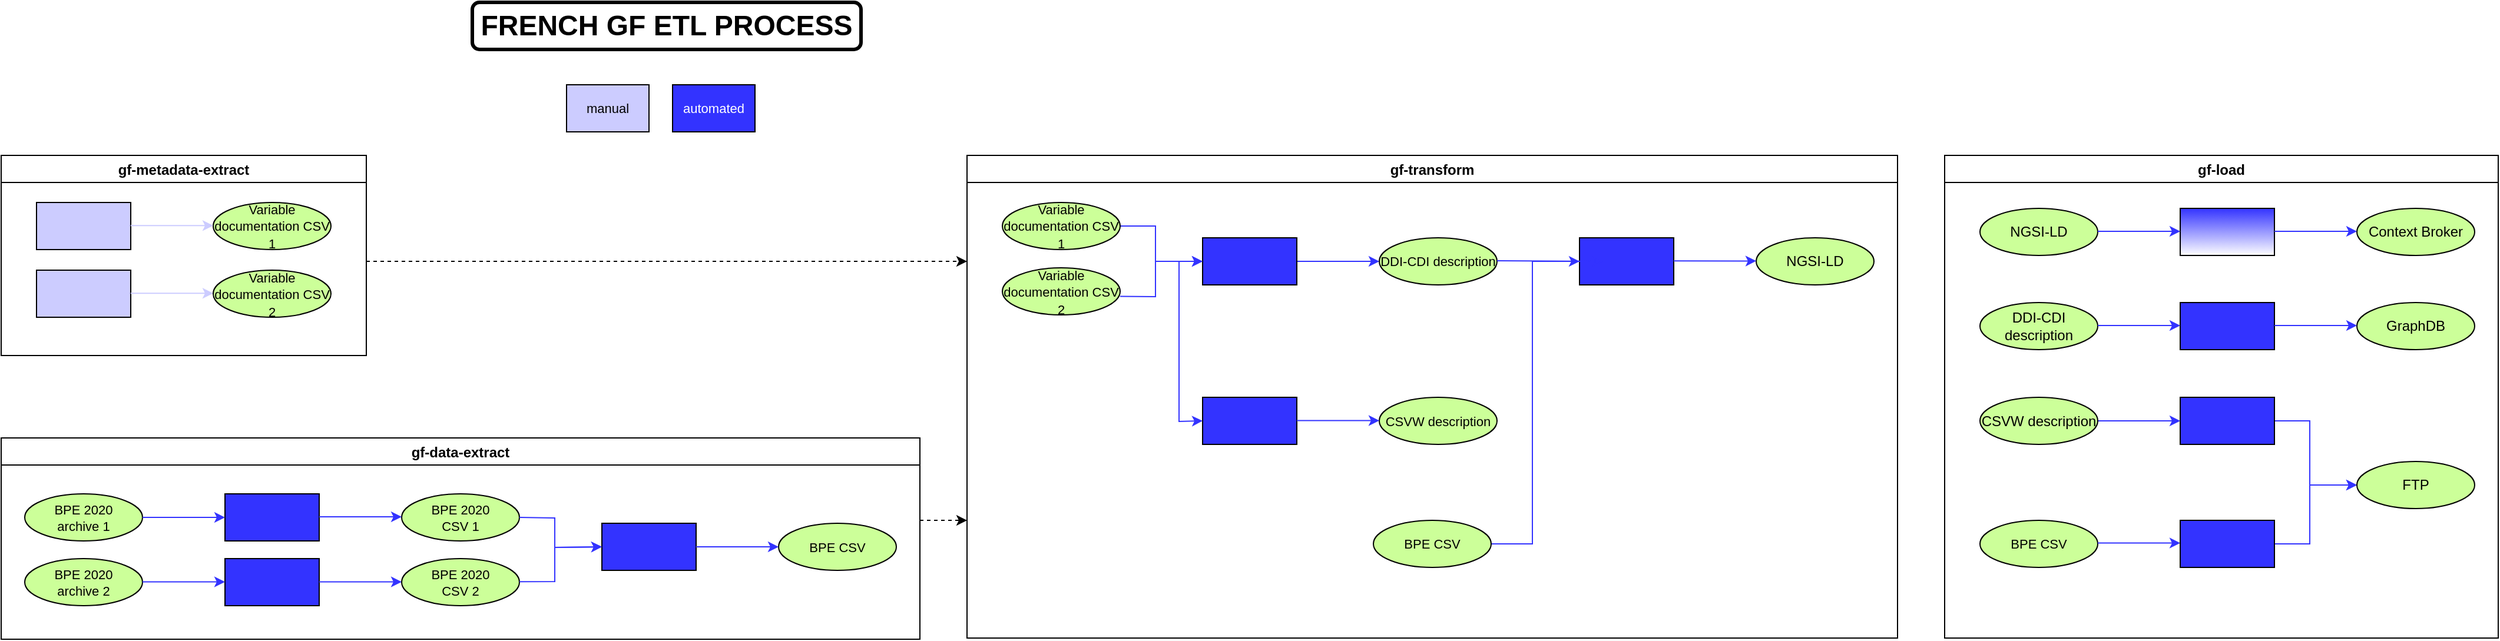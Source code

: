 <mxfile version="16.2.2" type="device"><diagram id="0zl7Rx_2QkJYzwxxg3Eo" name="Page-1"><mxGraphModel dx="978" dy="520" grid="1" gridSize="10" guides="1" tooltips="1" connect="1" arrows="1" fold="1" page="1" pageScale="1" pageWidth="827" pageHeight="1169" math="0" shadow="0"><root><mxCell id="0"/><mxCell id="1" parent="0"/><mxCell id="7_dOw0Q5zScmILqZtCyU-1" value="&lt;b&gt;&lt;font style=&quot;font-size: 24px&quot;&gt;FRENCH GF ETL PROCESS&lt;/font&gt;&lt;/b&gt;" style="rounded=1;whiteSpace=wrap;html=1;strokeWidth=3;" vertex="1" parent="1"><mxGeometry x="520" y="70" width="330" height="40" as="geometry"/></mxCell><mxCell id="7_dOw0Q5zScmILqZtCyU-3" value="gf-data-extract" style="swimlane;fontSize=12;strokeWidth=1;" vertex="1" parent="1"><mxGeometry x="120" y="440" width="780" height="171" as="geometry"/></mxCell><mxCell id="7_dOw0Q5zScmILqZtCyU-4" value="" style="rounded=0;whiteSpace=wrap;html=1;fontSize=12;strokeWidth=1;fillColor=#3333FF;imageWidth=24;" vertex="1" parent="7_dOw0Q5zScmILqZtCyU-3"><mxGeometry x="190" y="47.5" width="80" height="40" as="geometry"/></mxCell><mxCell id="7_dOw0Q5zScmILqZtCyU-5" value="&lt;div style=&quot;font-size: 11px&quot;&gt;&lt;font style=&quot;font-size: 11px&quot;&gt;BPE 2020 &lt;br&gt;&lt;/font&gt;&lt;/div&gt;&lt;div style=&quot;font-size: 11px&quot;&gt;&lt;font style=&quot;font-size: 11px&quot;&gt;archive 1&lt;/font&gt;&lt;/div&gt;" style="ellipse;whiteSpace=wrap;html=1;fontSize=12;strokeWidth=1;fillColor=#CCFF99;" vertex="1" parent="7_dOw0Q5zScmILqZtCyU-3"><mxGeometry x="20" y="47.5" width="100" height="40" as="geometry"/></mxCell><mxCell id="7_dOw0Q5zScmILqZtCyU-6" value="" style="endArrow=classic;html=1;rounded=0;fontSize=12;exitX=1;exitY=0.5;exitDx=0;exitDy=0;entryX=0;entryY=0.5;entryDx=0;entryDy=0;strokeColor=#3333FF;" edge="1" parent="7_dOw0Q5zScmILqZtCyU-3" source="7_dOw0Q5zScmILqZtCyU-5" target="7_dOw0Q5zScmILqZtCyU-4"><mxGeometry width="50" height="50" relative="1" as="geometry"><mxPoint x="190" y="192.5" as="sourcePoint"/><mxPoint x="190" y="67.5" as="targetPoint"/></mxGeometry></mxCell><mxCell id="7_dOw0Q5zScmILqZtCyU-9" value="" style="rounded=0;whiteSpace=wrap;html=1;fontSize=12;strokeWidth=1;fillColor=#3333FF;imageWidth=24;" vertex="1" parent="7_dOw0Q5zScmILqZtCyU-3"><mxGeometry x="190" y="102.5" width="80" height="40" as="geometry"/></mxCell><mxCell id="7_dOw0Q5zScmILqZtCyU-10" value="&lt;div style=&quot;font-size: 11px&quot;&gt;&lt;font style=&quot;font-size: 11px&quot;&gt;BPE 2020 &lt;br&gt;&lt;/font&gt;&lt;/div&gt;&lt;div style=&quot;font-size: 11px&quot;&gt;&lt;font style=&quot;font-size: 11px&quot;&gt;CSV 1&lt;br&gt;&lt;/font&gt;&lt;/div&gt;" style="ellipse;whiteSpace=wrap;html=1;fontSize=12;strokeWidth=1;fillColor=#CCFF99;" vertex="1" parent="7_dOw0Q5zScmILqZtCyU-3"><mxGeometry x="340" y="47.5" width="100" height="40" as="geometry"/></mxCell><mxCell id="7_dOw0Q5zScmILqZtCyU-11" value="&lt;font style=&quot;font-size: 11px&quot;&gt;BPE CSV&lt;/font&gt;" style="ellipse;whiteSpace=wrap;html=1;fontSize=12;strokeWidth=1;fillColor=#CCFF99;" vertex="1" parent="7_dOw0Q5zScmILqZtCyU-3"><mxGeometry x="660" y="72.5" width="100" height="40" as="geometry"/></mxCell><mxCell id="7_dOw0Q5zScmILqZtCyU-12" value="&lt;div style=&quot;font-size: 11px&quot;&gt;&lt;font style=&quot;font-size: 11px&quot;&gt;BPE 2020&lt;/font&gt;&lt;/div&gt;&lt;div style=&quot;font-size: 11px&quot;&gt;&lt;font style=&quot;font-size: 11px&quot;&gt;archive 2&lt;/font&gt;&lt;/div&gt;" style="ellipse;whiteSpace=wrap;html=1;fontSize=12;strokeWidth=1;fillColor=#CCFF99;" vertex="1" parent="7_dOw0Q5zScmILqZtCyU-3"><mxGeometry x="20" y="102.5" width="100" height="40" as="geometry"/></mxCell><mxCell id="7_dOw0Q5zScmILqZtCyU-14" value="" style="endArrow=classic;html=1;rounded=0;fontSize=12;exitX=1;exitY=0.5;exitDx=0;exitDy=0;entryX=0;entryY=0.5;entryDx=0;entryDy=0;strokeColor=#3333FF;" edge="1" parent="7_dOw0Q5zScmILqZtCyU-3"><mxGeometry width="50" height="50" relative="1" as="geometry"><mxPoint x="270" y="67" as="sourcePoint"/><mxPoint x="340" y="67" as="targetPoint"/></mxGeometry></mxCell><mxCell id="7_dOw0Q5zScmILqZtCyU-15" value="" style="endArrow=classic;html=1;rounded=0;fontSize=12;exitX=1;exitY=0.5;exitDx=0;exitDy=0;entryX=0;entryY=0.5;entryDx=0;entryDy=0;strokeColor=#3333FF;" edge="1" parent="7_dOw0Q5zScmILqZtCyU-3"><mxGeometry width="50" height="50" relative="1" as="geometry"><mxPoint x="120.0" y="122.26" as="sourcePoint"/><mxPoint x="190" y="122.26" as="targetPoint"/></mxGeometry></mxCell><mxCell id="7_dOw0Q5zScmILqZtCyU-16" value="" style="endArrow=classic;html=1;rounded=0;fontSize=12;exitX=1;exitY=0.5;exitDx=0;exitDy=0;entryX=0;entryY=0.5;entryDx=0;entryDy=0;strokeColor=#3333FF;" edge="1" parent="7_dOw0Q5zScmILqZtCyU-3"><mxGeometry width="50" height="50" relative="1" as="geometry"><mxPoint x="270" y="122.26" as="sourcePoint"/><mxPoint x="340" y="122.26" as="targetPoint"/></mxGeometry></mxCell><mxCell id="7_dOw0Q5zScmILqZtCyU-17" value="&lt;div style=&quot;font-size: 11px&quot;&gt;&lt;font style=&quot;font-size: 11px&quot;&gt;BPE 2020 &lt;br&gt;&lt;/font&gt;&lt;/div&gt;&lt;div style=&quot;font-size: 11px&quot;&gt;&lt;font style=&quot;font-size: 11px&quot;&gt;CSV 2&lt;br&gt;&lt;/font&gt;&lt;/div&gt;" style="ellipse;whiteSpace=wrap;html=1;fontSize=12;strokeWidth=1;fillColor=#CCFF99;" vertex="1" parent="7_dOw0Q5zScmILqZtCyU-3"><mxGeometry x="340" y="102.5" width="100" height="40" as="geometry"/></mxCell><mxCell id="7_dOw0Q5zScmILqZtCyU-18" value="" style="rounded=0;whiteSpace=wrap;html=1;fontSize=12;strokeWidth=1;fillColor=#3333FF;imageWidth=24;" vertex="1" parent="7_dOw0Q5zScmILqZtCyU-3"><mxGeometry x="510" y="72.5" width="80" height="40" as="geometry"/></mxCell><mxCell id="7_dOw0Q5zScmILqZtCyU-19" value="" style="endArrow=classic;html=1;rounded=0;fontSize=12;exitX=1;exitY=0.5;exitDx=0;exitDy=0;strokeColor=#3333FF;entryX=0;entryY=0.5;entryDx=0;entryDy=0;" edge="1" parent="7_dOw0Q5zScmILqZtCyU-3" target="7_dOw0Q5zScmILqZtCyU-18"><mxGeometry width="50" height="50" relative="1" as="geometry"><mxPoint x="440" y="122.16" as="sourcePoint"/><mxPoint x="510" y="122.5" as="targetPoint"/><Array as="points"><mxPoint x="470" y="122"/><mxPoint x="470" y="93"/></Array></mxGeometry></mxCell><mxCell id="7_dOw0Q5zScmILqZtCyU-23" value="" style="endArrow=classic;html=1;rounded=0;fontSize=12;exitX=1;exitY=0.5;exitDx=0;exitDy=0;entryX=0;entryY=0.5;entryDx=0;entryDy=0;strokeColor=#3333FF;" edge="1" parent="7_dOw0Q5zScmILqZtCyU-3" source="7_dOw0Q5zScmILqZtCyU-18" target="7_dOw0Q5zScmILqZtCyU-11"><mxGeometry width="50" height="50" relative="1" as="geometry"><mxPoint x="580" y="94.66" as="sourcePoint"/><mxPoint x="650" y="94.66" as="targetPoint"/></mxGeometry></mxCell><mxCell id="7_dOw0Q5zScmILqZtCyU-20" value="" style="endArrow=classic;html=1;rounded=0;fontSize=12;exitX=1;exitY=0.5;exitDx=0;exitDy=0;strokeColor=#3333FF;entryX=0;entryY=0.5;entryDx=0;entryDy=0;" edge="1" parent="7_dOw0Q5zScmILqZtCyU-3" source="7_dOw0Q5zScmILqZtCyU-10" target="7_dOw0Q5zScmILqZtCyU-18"><mxGeometry width="50" height="50" relative="1" as="geometry"><mxPoint x="480" y="72.16" as="sourcePoint"/><mxPoint x="530" y="32.5" as="targetPoint"/><Array as="points"><mxPoint x="470" y="68"/><mxPoint x="470" y="81"/><mxPoint x="470" y="93"/></Array></mxGeometry></mxCell><mxCell id="7_dOw0Q5zScmILqZtCyU-60" style="edgeStyle=orthogonalEdgeStyle;rounded=0;orthogonalLoop=1;jettySize=auto;html=1;fontFamily=Helvetica;fontSize=11;fontColor=#000000;strokeColor=#000000;dashed=1;" edge="1" parent="1"><mxGeometry relative="1" as="geometry"><mxPoint x="940" y="290" as="targetPoint"/><mxPoint x="430" y="290" as="sourcePoint"/><Array as="points"><mxPoint x="665" y="290"/></Array></mxGeometry></mxCell><mxCell id="7_dOw0Q5zScmILqZtCyU-25" value="gf-metadata-extract" style="swimlane;fontSize=12;strokeWidth=1;" vertex="1" parent="1"><mxGeometry x="120" y="200" width="310" height="170" as="geometry"/></mxCell><mxCell id="7_dOw0Q5zScmILqZtCyU-26" value="" style="rounded=0;whiteSpace=wrap;html=1;fontSize=12;strokeWidth=1;fillColor=#CCCCFF;imageWidth=24;" vertex="1" parent="7_dOw0Q5zScmILqZtCyU-25"><mxGeometry x="30" y="40" width="80" height="40" as="geometry"/></mxCell><mxCell id="7_dOw0Q5zScmILqZtCyU-29" value="" style="rounded=0;whiteSpace=wrap;html=1;fontSize=12;strokeWidth=1;fillColor=#CCCCFF;imageWidth=24;" vertex="1" parent="7_dOw0Q5zScmILqZtCyU-25"><mxGeometry x="30" y="97.5" width="80" height="40" as="geometry"/></mxCell><mxCell id="7_dOw0Q5zScmILqZtCyU-30" value="&lt;font style=&quot;font-size: 11px&quot;&gt;Variable documentation CSV 1&lt;/font&gt;" style="ellipse;whiteSpace=wrap;html=1;fontSize=12;strokeWidth=1;fillColor=#CCFF99;" vertex="1" parent="7_dOw0Q5zScmILqZtCyU-25"><mxGeometry x="180" y="40" width="100" height="40" as="geometry"/></mxCell><mxCell id="7_dOw0Q5zScmILqZtCyU-35" value="" style="endArrow=classic;html=1;rounded=0;fontSize=12;exitX=1;exitY=0.5;exitDx=0;exitDy=0;entryX=0;entryY=0.5;entryDx=0;entryDy=0;strokeColor=#CCCCFF;" edge="1" parent="7_dOw0Q5zScmILqZtCyU-25"><mxGeometry width="50" height="50" relative="1" as="geometry"><mxPoint x="110" y="117.16" as="sourcePoint"/><mxPoint x="180" y="117.16" as="targetPoint"/></mxGeometry></mxCell><mxCell id="7_dOw0Q5zScmILqZtCyU-36" value="&lt;font style=&quot;font-size: 11px&quot;&gt;Variable documentation CSV 2&lt;/font&gt;" style="ellipse;whiteSpace=wrap;html=1;fontSize=12;strokeWidth=1;fillColor=#CCFF99;" vertex="1" parent="7_dOw0Q5zScmILqZtCyU-25"><mxGeometry x="180" y="97.5" width="100" height="40" as="geometry"/></mxCell><mxCell id="7_dOw0Q5zScmILqZtCyU-125" value="" style="endArrow=classic;html=1;rounded=0;fontSize=12;exitX=1;exitY=0.5;exitDx=0;exitDy=0;entryX=0;entryY=0.5;entryDx=0;entryDy=0;strokeColor=#CCCCFF;" edge="1" parent="7_dOw0Q5zScmILqZtCyU-25"><mxGeometry width="50" height="50" relative="1" as="geometry"><mxPoint x="110" y="59.68" as="sourcePoint"/><mxPoint x="180" y="59.68" as="targetPoint"/></mxGeometry></mxCell><mxCell id="7_dOw0Q5zScmILqZtCyU-43" value="gf-transform" style="swimlane;fontSize=12;strokeWidth=1;" vertex="1" parent="1"><mxGeometry x="940" y="200" width="790" height="410" as="geometry"/></mxCell><mxCell id="7_dOw0Q5zScmILqZtCyU-119" value="" style="edgeStyle=orthogonalEdgeStyle;rounded=0;orthogonalLoop=1;jettySize=auto;html=1;fontFamily=Helvetica;fontSize=11;fontColor=#FFFFFF;strokeColor=#3333FF;" edge="1" parent="7_dOw0Q5zScmILqZtCyU-43" source="7_dOw0Q5zScmILqZtCyU-47" target="7_dOw0Q5zScmILqZtCyU-48"><mxGeometry relative="1" as="geometry"/></mxCell><mxCell id="7_dOw0Q5zScmILqZtCyU-47" value="" style="rounded=0;whiteSpace=wrap;html=1;fontSize=12;strokeWidth=1;fillColor=#3333FF;imageWidth=24;" vertex="1" parent="7_dOw0Q5zScmILqZtCyU-43"><mxGeometry x="200" y="70" width="80" height="40" as="geometry"/></mxCell><mxCell id="7_dOw0Q5zScmILqZtCyU-48" value="&lt;font style=&quot;font-size: 11px&quot;&gt;DDI-CDI description&lt;/font&gt;" style="ellipse;whiteSpace=wrap;html=1;fontSize=12;strokeWidth=1;fillColor=#CCFF99;" vertex="1" parent="7_dOw0Q5zScmILqZtCyU-43"><mxGeometry x="350" y="70" width="100" height="40" as="geometry"/></mxCell><mxCell id="7_dOw0Q5zScmILqZtCyU-52" value="" style="endArrow=classic;html=1;rounded=0;fontSize=12;exitX=1;exitY=0.5;exitDx=0;exitDy=0;entryX=0;entryY=0.5;entryDx=0;entryDy=0;strokeColor=#3333FF;" edge="1" parent="7_dOw0Q5zScmILqZtCyU-43" target="7_dOw0Q5zScmILqZtCyU-47"><mxGeometry width="50" height="50" relative="1" as="geometry"><mxPoint x="130.0" y="119.76" as="sourcePoint"/><mxPoint x="200" y="119.76" as="targetPoint"/><Array as="points"><mxPoint x="160" y="120"/><mxPoint x="160" y="90"/></Array></mxGeometry></mxCell><mxCell id="7_dOw0Q5zScmILqZtCyU-54" value="&lt;font style=&quot;font-size: 11px&quot;&gt;CSVW description&lt;/font&gt;" style="ellipse;whiteSpace=wrap;html=1;fontSize=12;strokeWidth=1;fillColor=#CCFF99;" vertex="1" parent="7_dOw0Q5zScmILqZtCyU-43"><mxGeometry x="350" y="205.5" width="100" height="40" as="geometry"/></mxCell><mxCell id="7_dOw0Q5zScmILqZtCyU-126" value="" style="edgeStyle=orthogonalEdgeStyle;rounded=0;orthogonalLoop=1;jettySize=auto;html=1;fontFamily=Helvetica;fontSize=11;fontColor=#FFFFFF;strokeColor=#3333FF;" edge="1" parent="7_dOw0Q5zScmILqZtCyU-43" source="7_dOw0Q5zScmILqZtCyU-61" target="7_dOw0Q5zScmILqZtCyU-47"><mxGeometry relative="1" as="geometry"><Array as="points"><mxPoint x="160" y="60"/><mxPoint x="160" y="90"/></Array></mxGeometry></mxCell><mxCell id="7_dOw0Q5zScmILqZtCyU-61" value="&lt;font style=&quot;font-size: 11px&quot;&gt;Variable documentation CSV 1&lt;/font&gt;" style="ellipse;whiteSpace=wrap;html=1;fontSize=12;strokeWidth=1;fillColor=#CCFF99;" vertex="1" parent="7_dOw0Q5zScmILqZtCyU-43"><mxGeometry x="30" y="40" width="100" height="40" as="geometry"/></mxCell><mxCell id="7_dOw0Q5zScmILqZtCyU-62" value="&lt;font style=&quot;font-size: 11px&quot;&gt;Variable documentation CSV 2&lt;/font&gt;" style="ellipse;whiteSpace=wrap;html=1;fontSize=12;strokeWidth=1;fillColor=#CCFF99;" vertex="1" parent="7_dOw0Q5zScmILqZtCyU-43"><mxGeometry x="30" y="95.5" width="100" height="40" as="geometry"/></mxCell><mxCell id="7_dOw0Q5zScmILqZtCyU-78" value="" style="rounded=0;whiteSpace=wrap;html=1;fontSize=12;strokeWidth=1;fillColor=#3333FF;imageWidth=24;" vertex="1" parent="7_dOw0Q5zScmILqZtCyU-43"><mxGeometry x="520" y="70" width="80" height="40" as="geometry"/></mxCell><mxCell id="7_dOw0Q5zScmILqZtCyU-79" value="" style="endArrow=classic;html=1;rounded=0;fontSize=12;exitX=1;exitY=0.5;exitDx=0;exitDy=0;strokeColor=#3333FF;" edge="1" parent="7_dOw0Q5zScmILqZtCyU-43"><mxGeometry width="50" height="50" relative="1" as="geometry"><mxPoint x="450" y="89.52" as="sourcePoint"/><mxPoint x="540" y="90" as="targetPoint"/></mxGeometry></mxCell><mxCell id="7_dOw0Q5zScmILqZtCyU-80" value="NGSI-LD" style="ellipse;whiteSpace=wrap;html=1;fontSize=12;strokeWidth=1;fillColor=#CCFF99;" vertex="1" parent="7_dOw0Q5zScmILqZtCyU-43"><mxGeometry x="670" y="70" width="100" height="40" as="geometry"/></mxCell><mxCell id="7_dOw0Q5zScmILqZtCyU-81" value="" style="endArrow=classic;html=1;rounded=0;fontSize=12;exitX=1;exitY=0.5;exitDx=0;exitDy=0;entryX=0;entryY=0.5;entryDx=0;entryDy=0;strokeColor=#3333FF;" edge="1" parent="7_dOw0Q5zScmILqZtCyU-43"><mxGeometry width="50" height="50" relative="1" as="geometry"><mxPoint x="600" y="89.66" as="sourcePoint"/><mxPoint x="670" y="89.66" as="targetPoint"/><Array as="points"><mxPoint x="660" y="89.78"/></Array></mxGeometry></mxCell><mxCell id="7_dOw0Q5zScmILqZtCyU-117" style="edgeStyle=orthogonalEdgeStyle;rounded=0;orthogonalLoop=1;jettySize=auto;html=1;entryX=0;entryY=0.5;entryDx=0;entryDy=0;fontFamily=Helvetica;fontSize=11;fontColor=#FFFFFF;strokeColor=#3333FF;" edge="1" parent="7_dOw0Q5zScmILqZtCyU-43" source="7_dOw0Q5zScmILqZtCyU-113" target="7_dOw0Q5zScmILqZtCyU-78"><mxGeometry relative="1" as="geometry"><Array as="points"><mxPoint x="480" y="330"/><mxPoint x="480" y="90"/></Array></mxGeometry></mxCell><mxCell id="7_dOw0Q5zScmILqZtCyU-113" value="&lt;font style=&quot;font-size: 11px&quot;&gt;BPE CSV&lt;/font&gt;" style="ellipse;whiteSpace=wrap;html=1;fontSize=12;strokeWidth=1;fillColor=#CCFF99;" vertex="1" parent="7_dOw0Q5zScmILqZtCyU-43"><mxGeometry x="345" y="310" width="100" height="40" as="geometry"/></mxCell><mxCell id="7_dOw0Q5zScmILqZtCyU-120" value="" style="rounded=0;whiteSpace=wrap;html=1;fontSize=12;strokeWidth=1;fillColor=#3333FF;imageWidth=24;" vertex="1" parent="7_dOw0Q5zScmILqZtCyU-43"><mxGeometry x="200" y="205.5" width="80" height="40" as="geometry"/></mxCell><mxCell id="7_dOw0Q5zScmILqZtCyU-127" value="" style="edgeStyle=orthogonalEdgeStyle;rounded=0;orthogonalLoop=1;jettySize=auto;html=1;fontFamily=Helvetica;fontSize=11;fontColor=#FFFFFF;strokeColor=#3333FF;" edge="1" parent="7_dOw0Q5zScmILqZtCyU-43"><mxGeometry relative="1" as="geometry"><mxPoint x="280" y="225.27" as="sourcePoint"/><mxPoint x="350" y="225.27" as="targetPoint"/></mxGeometry></mxCell><mxCell id="7_dOw0Q5zScmILqZtCyU-64" value="manual" style="rounded=0;whiteSpace=wrap;html=1;fontFamily=Helvetica;fontSize=11;fontColor=#000000;strokeColor=default;strokeWidth=1;fillColor=#CCCCFF;" vertex="1" parent="1"><mxGeometry x="600" y="140" width="70" height="40" as="geometry"/></mxCell><mxCell id="7_dOw0Q5zScmILqZtCyU-67" value="&lt;font color=&quot;#FFFFFF&quot;&gt;automated&lt;/font&gt;" style="rounded=0;whiteSpace=wrap;html=1;fontFamily=Helvetica;fontSize=11;fontColor=#000000;strokeColor=default;strokeWidth=1;fillColor=#3333FF;" vertex="1" parent="1"><mxGeometry x="690" y="140" width="70" height="40" as="geometry"/></mxCell><mxCell id="7_dOw0Q5zScmILqZtCyU-68" value="gf-load" style="swimlane;fontSize=12;strokeWidth=1;" vertex="1" parent="1"><mxGeometry x="1770" y="200" width="470" height="410" as="geometry"/></mxCell><mxCell id="7_dOw0Q5zScmILqZtCyU-110" value="" style="edgeStyle=orthogonalEdgeStyle;rounded=0;orthogonalLoop=1;jettySize=auto;html=1;fontFamily=Helvetica;fontSize=11;fontColor=#FFFFFF;strokeColor=#3333FF;entryX=0;entryY=0.5;entryDx=0;entryDy=0;" edge="1" parent="7_dOw0Q5zScmILqZtCyU-68" source="7_dOw0Q5zScmILqZtCyU-70" target="7_dOw0Q5zScmILqZtCyU-108"><mxGeometry relative="1" as="geometry"><Array as="points"><mxPoint x="310" y="226"/><mxPoint x="310" y="280"/></Array></mxGeometry></mxCell><mxCell id="7_dOw0Q5zScmILqZtCyU-70" value="" style="rounded=0;whiteSpace=wrap;html=1;fontSize=12;strokeWidth=1;fillColor=#3333FF;imageWidth=24;" vertex="1" parent="7_dOw0Q5zScmILqZtCyU-68"><mxGeometry x="200" y="205.5" width="80" height="40" as="geometry"/></mxCell><mxCell id="7_dOw0Q5zScmILqZtCyU-71" value="Context Broker" style="ellipse;whiteSpace=wrap;html=1;fontSize=12;strokeWidth=1;fillColor=#CCFF99;" vertex="1" parent="7_dOw0Q5zScmILqZtCyU-68"><mxGeometry x="350" y="45" width="100" height="40" as="geometry"/></mxCell><mxCell id="7_dOw0Q5zScmILqZtCyU-75" value="GraphDB" style="ellipse;whiteSpace=wrap;html=1;fontSize=12;strokeWidth=1;fillColor=#CCFF99;" vertex="1" parent="7_dOw0Q5zScmILqZtCyU-68"><mxGeometry x="350" y="125" width="100" height="40" as="geometry"/></mxCell><mxCell id="7_dOw0Q5zScmILqZtCyU-82" value="&lt;font style=&quot;font-size: 11px&quot;&gt;BPE CSV&lt;/font&gt;" style="ellipse;whiteSpace=wrap;html=1;fontSize=12;strokeWidth=1;fillColor=#CCFF99;" vertex="1" parent="7_dOw0Q5zScmILqZtCyU-68"><mxGeometry x="30" y="310" width="100" height="40" as="geometry"/></mxCell><mxCell id="7_dOw0Q5zScmILqZtCyU-95" value="" style="edgeStyle=orthogonalEdgeStyle;rounded=0;orthogonalLoop=1;jettySize=auto;html=1;fontFamily=Helvetica;fontSize=11;fontColor=#FFFFFF;strokeColor=#3333FF;" edge="1" parent="7_dOw0Q5zScmILqZtCyU-68" source="7_dOw0Q5zScmILqZtCyU-85" target="7_dOw0Q5zScmILqZtCyU-70"><mxGeometry relative="1" as="geometry"/></mxCell><mxCell id="7_dOw0Q5zScmILqZtCyU-85" value="CSVW description" style="ellipse;whiteSpace=wrap;html=1;fontSize=12;strokeWidth=1;fillColor=#CCFF99;" vertex="1" parent="7_dOw0Q5zScmILqZtCyU-68"><mxGeometry x="30" y="205.5" width="100" height="40" as="geometry"/></mxCell><mxCell id="7_dOw0Q5zScmILqZtCyU-86" value="DDI-CDI description" style="ellipse;whiteSpace=wrap;html=1;fontSize=12;strokeWidth=1;fillColor=#CCFF99;" vertex="1" parent="7_dOw0Q5zScmILqZtCyU-68"><mxGeometry x="30" y="125" width="100" height="40" as="geometry"/></mxCell><mxCell id="7_dOw0Q5zScmILqZtCyU-87" value="NGSI-LD" style="ellipse;whiteSpace=wrap;html=1;fontSize=12;strokeWidth=1;fillColor=#CCFF99;" vertex="1" parent="7_dOw0Q5zScmILqZtCyU-68"><mxGeometry x="30" y="45" width="100" height="40" as="geometry"/></mxCell><mxCell id="7_dOw0Q5zScmILqZtCyU-92" value="" style="rounded=0;whiteSpace=wrap;html=1;fontSize=12;strokeWidth=1;fillColor=#3333FF;imageWidth=24;gradientColor=#ffffff;" vertex="1" parent="7_dOw0Q5zScmILqZtCyU-68"><mxGeometry x="200" y="45" width="80" height="40" as="geometry"/></mxCell><mxCell id="7_dOw0Q5zScmILqZtCyU-100" value="" style="endArrow=classic;html=1;rounded=0;fontSize=12;exitX=1;exitY=0.5;exitDx=0;exitDy=0;entryX=0;entryY=0.5;entryDx=0;entryDy=0;strokeColor=#3333FF;" edge="1" parent="7_dOw0Q5zScmILqZtCyU-68"><mxGeometry width="50" height="50" relative="1" as="geometry"><mxPoint x="130" y="64.55" as="sourcePoint"/><mxPoint x="200" y="64.55" as="targetPoint"/></mxGeometry></mxCell><mxCell id="7_dOw0Q5zScmILqZtCyU-101" value="" style="endArrow=classic;html=1;rounded=0;fontSize=12;exitX=1;exitY=0.5;exitDx=0;exitDy=0;entryX=0;entryY=0.5;entryDx=0;entryDy=0;strokeColor=#3333FF;" edge="1" parent="7_dOw0Q5zScmILqZtCyU-68"><mxGeometry width="50" height="50" relative="1" as="geometry"><mxPoint x="280" y="64.55" as="sourcePoint"/><mxPoint x="350" y="64.55" as="targetPoint"/></mxGeometry></mxCell><mxCell id="7_dOw0Q5zScmILqZtCyU-102" value="" style="rounded=0;whiteSpace=wrap;html=1;fontSize=12;strokeWidth=1;fillColor=#3333FF;imageWidth=24;" vertex="1" parent="7_dOw0Q5zScmILqZtCyU-68"><mxGeometry x="200" y="125" width="80" height="40" as="geometry"/></mxCell><mxCell id="7_dOw0Q5zScmILqZtCyU-103" value="" style="endArrow=classic;html=1;rounded=0;fontSize=12;exitX=1;exitY=0.5;exitDx=0;exitDy=0;entryX=0;entryY=0.5;entryDx=0;entryDy=0;strokeColor=#3333FF;" edge="1" parent="7_dOw0Q5zScmILqZtCyU-68"><mxGeometry width="50" height="50" relative="1" as="geometry"><mxPoint x="130" y="144.55" as="sourcePoint"/><mxPoint x="200" y="144.55" as="targetPoint"/></mxGeometry></mxCell><mxCell id="7_dOw0Q5zScmILqZtCyU-104" value="" style="endArrow=classic;html=1;rounded=0;fontSize=12;exitX=1;exitY=0.5;exitDx=0;exitDy=0;entryX=0;entryY=0.5;entryDx=0;entryDy=0;strokeColor=#3333FF;" edge="1" parent="7_dOw0Q5zScmILqZtCyU-68"><mxGeometry width="50" height="50" relative="1" as="geometry"><mxPoint x="280" y="144.55" as="sourcePoint"/><mxPoint x="350" y="144.55" as="targetPoint"/></mxGeometry></mxCell><mxCell id="7_dOw0Q5zScmILqZtCyU-105" value="" style="edgeStyle=orthogonalEdgeStyle;rounded=0;orthogonalLoop=1;jettySize=auto;html=1;fontFamily=Helvetica;fontSize=11;fontColor=#FFFFFF;strokeColor=#3333FF;" edge="1" parent="7_dOw0Q5zScmILqZtCyU-68"><mxGeometry relative="1" as="geometry"><mxPoint x="130" y="329.29" as="sourcePoint"/><mxPoint x="200" y="329.29" as="targetPoint"/></mxGeometry></mxCell><mxCell id="7_dOw0Q5zScmILqZtCyU-109" value="" style="edgeStyle=orthogonalEdgeStyle;rounded=0;orthogonalLoop=1;jettySize=auto;html=1;fontFamily=Helvetica;fontSize=11;fontColor=#FFFFFF;strokeColor=#3333FF;entryX=0;entryY=0.5;entryDx=0;entryDy=0;exitX=1;exitY=0.5;exitDx=0;exitDy=0;" edge="1" parent="7_dOw0Q5zScmILqZtCyU-68" source="7_dOw0Q5zScmILqZtCyU-106" target="7_dOw0Q5zScmILqZtCyU-108"><mxGeometry relative="1" as="geometry"><Array as="points"><mxPoint x="310" y="330"/><mxPoint x="310" y="280"/></Array></mxGeometry></mxCell><mxCell id="7_dOw0Q5zScmILqZtCyU-106" value="" style="rounded=0;whiteSpace=wrap;html=1;fontSize=12;strokeWidth=1;fillColor=#3333FF;imageWidth=24;" vertex="1" parent="7_dOw0Q5zScmILqZtCyU-68"><mxGeometry x="200" y="310" width="80" height="40" as="geometry"/></mxCell><mxCell id="7_dOw0Q5zScmILqZtCyU-108" value="FTP" style="ellipse;whiteSpace=wrap;html=1;fontSize=12;strokeWidth=1;fillColor=#CCFF99;" vertex="1" parent="7_dOw0Q5zScmILqZtCyU-68"><mxGeometry x="350" y="260" width="100" height="40" as="geometry"/></mxCell><mxCell id="7_dOw0Q5zScmILqZtCyU-111" style="edgeStyle=orthogonalEdgeStyle;rounded=0;orthogonalLoop=1;jettySize=auto;html=1;fontFamily=Helvetica;fontSize=11;fontColor=#000000;strokeColor=#000000;dashed=1;" edge="1" parent="1"><mxGeometry relative="1" as="geometry"><mxPoint x="940" y="510" as="targetPoint"/><mxPoint x="900" y="510" as="sourcePoint"/><Array as="points"><mxPoint x="910" y="510.03"/><mxPoint x="910" y="510.03"/></Array></mxGeometry></mxCell><mxCell id="7_dOw0Q5zScmILqZtCyU-122" value="" style="endArrow=classic;html=1;rounded=0;fontSize=12;entryX=0;entryY=0.5;entryDx=0;entryDy=0;strokeColor=#3333FF;" edge="1" parent="1" target="7_dOw0Q5zScmILqZtCyU-120"><mxGeometry width="50" height="50" relative="1" as="geometry"><mxPoint x="1120" y="290" as="sourcePoint"/><mxPoint x="1150.0" y="304.5" as="targetPoint"/><Array as="points"><mxPoint x="1120" y="360"/><mxPoint x="1120" y="426"/></Array></mxGeometry></mxCell></root></mxGraphModel></diagram></mxfile>